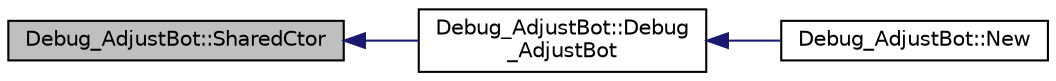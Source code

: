 digraph "Debug_AdjustBot::SharedCtor"
{
 // INTERACTIVE_SVG=YES
  edge [fontname="Helvetica",fontsize="10",labelfontname="Helvetica",labelfontsize="10"];
  node [fontname="Helvetica",fontsize="10",shape=record];
  rankdir="LR";
  Node1 [label="Debug_AdjustBot::SharedCtor",height=0.2,width=0.4,color="black", fillcolor="grey75", style="filled", fontcolor="black"];
  Node1 -> Node2 [dir="back",color="midnightblue",fontsize="10",style="solid",fontname="Helvetica"];
  Node2 [label="Debug_AdjustBot::Debug\l_AdjustBot",height=0.2,width=0.4,color="black", fillcolor="white", style="filled",URL="$de/dd5/class_debug___adjust_bot.html#ab08b0245d67dcee7c806cec76397544f"];
  Node2 -> Node3 [dir="back",color="midnightblue",fontsize="10",style="solid",fontname="Helvetica"];
  Node3 [label="Debug_AdjustBot::New",height=0.2,width=0.4,color="black", fillcolor="white", style="filled",URL="$de/dd5/class_debug___adjust_bot.html#a7d755093cc4f77235189cbc7d234e780"];
}
